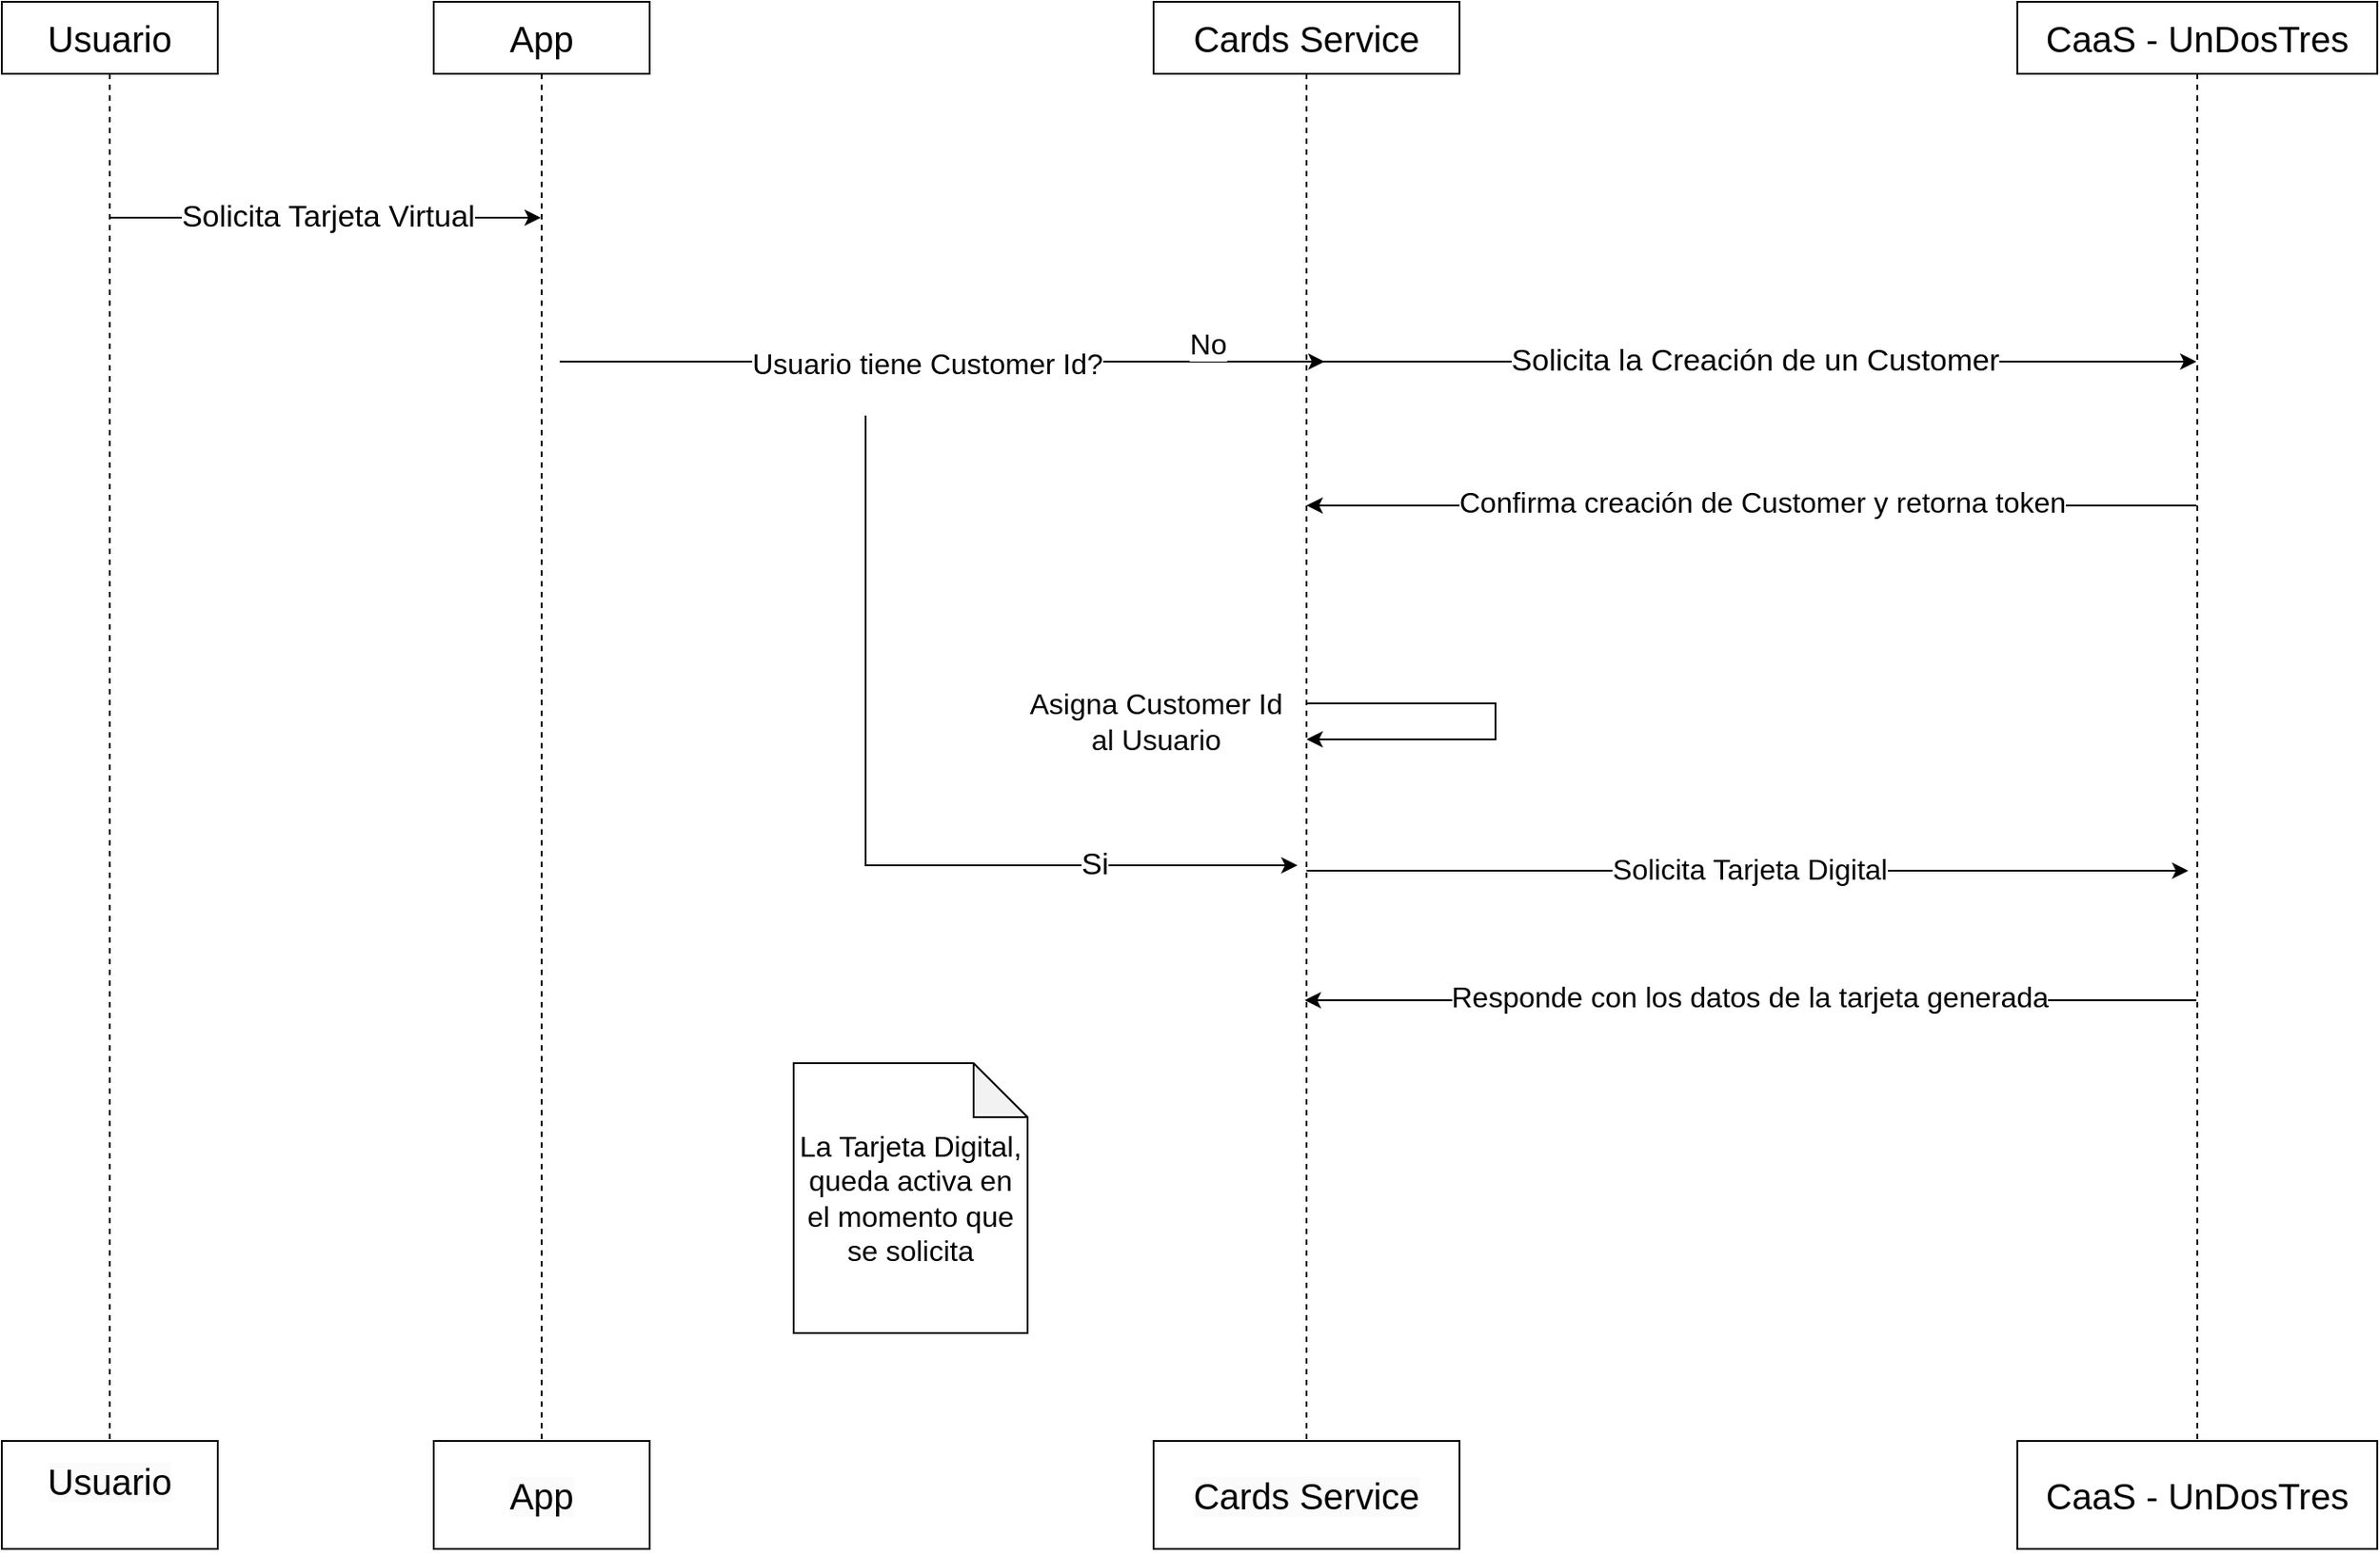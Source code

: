 <mxfile version="24.8.2">
  <diagram name="Page-1" id="2YBvvXClWsGukQMizWep">
    <mxGraphModel dx="1434" dy="784" grid="1" gridSize="10" guides="1" tooltips="1" connect="1" arrows="1" fold="1" page="1" pageScale="1" pageWidth="850" pageHeight="1100" math="0" shadow="0">
      <root>
        <mxCell id="0" />
        <mxCell id="1" parent="0" />
        <mxCell id="bn1ZQRTK-a2ZGec2qczR-10" style="edgeStyle=elbowEdgeStyle;rounded=0;orthogonalLoop=1;jettySize=auto;html=1;elbow=horizontal;curved=0;" edge="1" parent="1" source="aM9ryv3xv72pqoxQDRHE-1" target="bn1ZQRTK-a2ZGec2qczR-4">
          <mxGeometry relative="1" as="geometry">
            <Array as="points">
              <mxPoint x="220" y="160" />
            </Array>
          </mxGeometry>
        </mxCell>
        <mxCell id="bn1ZQRTK-a2ZGec2qczR-11" value="&lt;font style=&quot;font-size: 17px;&quot;&gt;Solicita Tarjeta Virtual&lt;/font&gt;" style="edgeLabel;html=1;align=center;verticalAlign=middle;resizable=0;points=[];" vertex="1" connectable="0" parent="bn1ZQRTK-a2ZGec2qczR-10">
          <mxGeometry x="-0.287" relative="1" as="geometry">
            <mxPoint x="35" as="offset" />
          </mxGeometry>
        </mxCell>
        <mxCell id="aM9ryv3xv72pqoxQDRHE-1" value="&lt;font style=&quot;font-size: 20px;&quot;&gt;Usuario&lt;/font&gt;" style="shape=umlLifeline;perimeter=lifelinePerimeter;whiteSpace=wrap;html=1;container=0;dropTarget=0;collapsible=0;recursiveResize=0;outlineConnect=0;portConstraint=eastwest;newEdgeStyle={&quot;edgeStyle&quot;:&quot;elbowEdgeStyle&quot;,&quot;elbow&quot;:&quot;vertical&quot;,&quot;curved&quot;:0,&quot;rounded&quot;:0};" parent="1" vertex="1">
          <mxGeometry x="40" y="40" width="120" height="800" as="geometry" />
        </mxCell>
        <mxCell id="bn1ZQRTK-a2ZGec2qczR-3" value="&#xa;&lt;span style=&quot;color: rgb(0, 0, 0); font-family: Helvetica; font-size: 20px; font-style: normal; font-variant-ligatures: normal; font-variant-caps: normal; font-weight: 400; letter-spacing: normal; orphans: 2; text-align: center; text-indent: 0px; text-transform: none; widows: 2; word-spacing: 0px; -webkit-text-stroke-width: 0px; white-space: normal; background-color: rgb(251, 251, 251); text-decoration-thickness: initial; text-decoration-style: initial; text-decoration-color: initial; display: inline !important; float: none;&quot;&gt;Usuario&lt;/span&gt;&#xa;&#xa;" style="rounded=0;whiteSpace=wrap;html=1;" vertex="1" parent="1">
          <mxGeometry x="40" y="840" width="120" height="60" as="geometry" />
        </mxCell>
        <mxCell id="bn1ZQRTK-a2ZGec2qczR-12" style="edgeStyle=elbowEdgeStyle;rounded=0;orthogonalLoop=1;jettySize=auto;html=1;elbow=vertical;curved=0;" edge="1" parent="1">
          <mxGeometry relative="1" as="geometry">
            <mxPoint x="350" y="240" as="sourcePoint" />
            <mxPoint x="775" y="240" as="targetPoint" />
            <Array as="points">
              <mxPoint x="570.5" y="240" />
            </Array>
          </mxGeometry>
        </mxCell>
        <mxCell id="bn1ZQRTK-a2ZGec2qczR-13" value="&lt;span style=&quot;font-size: 16px;&quot;&gt;Usuario tiene Customer Id?&lt;/span&gt;" style="edgeLabel;html=1;align=center;verticalAlign=middle;resizable=0;points=[];" vertex="1" connectable="0" parent="bn1ZQRTK-a2ZGec2qczR-12">
          <mxGeometry x="-0.217" y="-1" relative="1" as="geometry">
            <mxPoint x="37" as="offset" />
          </mxGeometry>
        </mxCell>
        <mxCell id="bn1ZQRTK-a2ZGec2qczR-24" value="&lt;font style=&quot;font-size: 16px;&quot;&gt;No&lt;/font&gt;" style="edgeLabel;html=1;align=center;verticalAlign=middle;resizable=0;points=[];" vertex="1" connectable="0" parent="bn1ZQRTK-a2ZGec2qczR-12">
          <mxGeometry x="0.692" y="-4" relative="1" as="geometry">
            <mxPoint y="-14" as="offset" />
          </mxGeometry>
        </mxCell>
        <mxCell id="bn1ZQRTK-a2ZGec2qczR-4" value="&lt;font style=&quot;font-size: 20px;&quot;&gt;App&lt;/font&gt;" style="shape=umlLifeline;perimeter=lifelinePerimeter;whiteSpace=wrap;html=1;container=0;dropTarget=0;collapsible=0;recursiveResize=0;outlineConnect=0;portConstraint=eastwest;newEdgeStyle={&quot;edgeStyle&quot;:&quot;elbowEdgeStyle&quot;,&quot;elbow&quot;:&quot;vertical&quot;,&quot;curved&quot;:0,&quot;rounded&quot;:0};" vertex="1" parent="1">
          <mxGeometry x="280" y="40" width="120" height="800" as="geometry" />
        </mxCell>
        <mxCell id="bn1ZQRTK-a2ZGec2qczR-5" value="&lt;br&gt;&lt;span style=&quot;color: rgb(0, 0, 0); font-family: Helvetica; font-size: 20px; font-style: normal; font-variant-ligatures: normal; font-variant-caps: normal; font-weight: 400; letter-spacing: normal; orphans: 2; text-align: center; text-indent: 0px; text-transform: none; widows: 2; word-spacing: 0px; -webkit-text-stroke-width: 0px; white-space: normal; background-color: rgb(251, 251, 251); text-decoration-thickness: initial; text-decoration-style: initial; text-decoration-color: initial; display: inline !important; float: none;&quot;&gt;App&lt;/span&gt;&lt;div&gt;&lt;br/&gt;&lt;/div&gt;" style="rounded=0;whiteSpace=wrap;html=1;" vertex="1" parent="1">
          <mxGeometry x="280" y="840" width="120" height="60" as="geometry" />
        </mxCell>
        <mxCell id="bn1ZQRTK-a2ZGec2qczR-14" style="edgeStyle=elbowEdgeStyle;rounded=0;orthogonalLoop=1;jettySize=auto;html=1;elbow=vertical;curved=0;" edge="1" parent="1" source="bn1ZQRTK-a2ZGec2qczR-6" target="bn1ZQRTK-a2ZGec2qczR-8">
          <mxGeometry relative="1" as="geometry">
            <Array as="points">
              <mxPoint x="930" y="240" />
            </Array>
          </mxGeometry>
        </mxCell>
        <mxCell id="bn1ZQRTK-a2ZGec2qczR-15" value="&lt;font style=&quot;font-size: 17px;&quot;&gt;Solicita la Creación de un Customer&lt;/font&gt;" style="edgeLabel;html=1;align=center;verticalAlign=middle;resizable=0;points=[];" vertex="1" connectable="0" parent="bn1ZQRTK-a2ZGec2qczR-14">
          <mxGeometry x="0.064" y="-3" relative="1" as="geometry">
            <mxPoint x="-14" y="-3" as="offset" />
          </mxGeometry>
        </mxCell>
        <mxCell id="bn1ZQRTK-a2ZGec2qczR-6" value="&lt;font style=&quot;font-size: 20px;&quot;&gt;Cards Service&lt;/font&gt;" style="shape=umlLifeline;perimeter=lifelinePerimeter;whiteSpace=wrap;html=1;container=0;dropTarget=0;collapsible=0;recursiveResize=0;outlineConnect=0;portConstraint=eastwest;newEdgeStyle={&quot;edgeStyle&quot;:&quot;elbowEdgeStyle&quot;,&quot;elbow&quot;:&quot;vertical&quot;,&quot;curved&quot;:0,&quot;rounded&quot;:0};" vertex="1" parent="1">
          <mxGeometry x="680" y="40" width="170" height="800" as="geometry" />
        </mxCell>
        <mxCell id="bn1ZQRTK-a2ZGec2qczR-7" value="&lt;br&gt;&lt;span style=&quot;color: rgb(0, 0, 0); font-family: Helvetica; font-size: 20px; font-style: normal; font-variant-ligatures: normal; font-variant-caps: normal; font-weight: 400; letter-spacing: normal; orphans: 2; text-align: center; text-indent: 0px; text-transform: none; widows: 2; word-spacing: 0px; -webkit-text-stroke-width: 0px; white-space: normal; background-color: rgb(251, 251, 251); text-decoration-thickness: initial; text-decoration-style: initial; text-decoration-color: initial; display: inline !important; float: none;&quot;&gt;Cards Service&lt;/span&gt;&lt;div&gt;&lt;br&gt;&lt;/div&gt;" style="rounded=0;whiteSpace=wrap;html=1;" vertex="1" parent="1">
          <mxGeometry x="680" y="840" width="170" height="60" as="geometry" />
        </mxCell>
        <mxCell id="bn1ZQRTK-a2ZGec2qczR-16" style="edgeStyle=elbowEdgeStyle;rounded=0;orthogonalLoop=1;jettySize=auto;html=1;elbow=horizontal;curved=0;" edge="1" parent="1" source="bn1ZQRTK-a2ZGec2qczR-8" target="bn1ZQRTK-a2ZGec2qczR-6">
          <mxGeometry relative="1" as="geometry">
            <Array as="points">
              <mxPoint x="940" y="320" />
            </Array>
          </mxGeometry>
        </mxCell>
        <mxCell id="bn1ZQRTK-a2ZGec2qczR-17" value="&lt;font style=&quot;font-size: 16px;&quot;&gt;Confirma creación de Customer y retorna token&lt;/font&gt;" style="edgeLabel;html=1;align=center;verticalAlign=middle;resizable=0;points=[];" vertex="1" connectable="0" parent="bn1ZQRTK-a2ZGec2qczR-16">
          <mxGeometry x="-0.117" y="-2" relative="1" as="geometry">
            <mxPoint x="-23" as="offset" />
          </mxGeometry>
        </mxCell>
        <mxCell id="bn1ZQRTK-a2ZGec2qczR-8" value="&lt;font style=&quot;font-size: 20px;&quot;&gt;CaaS - UnDosTres&lt;/font&gt;" style="shape=umlLifeline;perimeter=lifelinePerimeter;whiteSpace=wrap;html=1;container=0;dropTarget=0;collapsible=0;recursiveResize=0;outlineConnect=0;portConstraint=eastwest;newEdgeStyle={&quot;edgeStyle&quot;:&quot;elbowEdgeStyle&quot;,&quot;elbow&quot;:&quot;vertical&quot;,&quot;curved&quot;:0,&quot;rounded&quot;:0};" vertex="1" parent="1">
          <mxGeometry x="1160" y="40" width="200" height="800" as="geometry" />
        </mxCell>
        <mxCell id="bn1ZQRTK-a2ZGec2qczR-9" value="&lt;div&gt;&lt;span style=&quot;font-size: 20px;&quot;&gt;CaaS - UnDosTres&lt;/span&gt;&lt;/div&gt;" style="rounded=0;whiteSpace=wrap;html=1;" vertex="1" parent="1">
          <mxGeometry x="1160" y="840" width="200" height="60" as="geometry" />
        </mxCell>
        <mxCell id="bn1ZQRTK-a2ZGec2qczR-19" style="edgeStyle=elbowEdgeStyle;rounded=0;orthogonalLoop=1;jettySize=auto;html=1;elbow=vertical;curved=0;" edge="1" parent="1" source="bn1ZQRTK-a2ZGec2qczR-6" target="bn1ZQRTK-a2ZGec2qczR-6">
          <mxGeometry relative="1" as="geometry">
            <mxPoint x="820" y="427" as="sourcePoint" />
            <mxPoint x="820" y="447" as="targetPoint" />
            <Array as="points">
              <mxPoint x="760" y="387" />
            </Array>
          </mxGeometry>
        </mxCell>
        <mxCell id="bn1ZQRTK-a2ZGec2qczR-21" value="&lt;font style=&quot;font-size: 16px;&quot;&gt;Asigna Customer Id&lt;/font&gt;&lt;div&gt;&lt;font style=&quot;font-size: 16px;&quot;&gt;al Usuario&lt;/font&gt;&lt;/div&gt;" style="edgeLabel;html=1;align=center;verticalAlign=middle;resizable=0;points=[];" vertex="1" connectable="0" parent="bn1ZQRTK-a2ZGec2qczR-19">
          <mxGeometry x="0.398" y="1" relative="1" as="geometry">
            <mxPoint x="-153" y="-11" as="offset" />
          </mxGeometry>
        </mxCell>
        <mxCell id="bn1ZQRTK-a2ZGec2qczR-25" value="" style="endArrow=classic;html=1;rounded=0;" edge="1" parent="1">
          <mxGeometry width="50" height="50" relative="1" as="geometry">
            <mxPoint x="520" y="270" as="sourcePoint" />
            <mxPoint x="760" y="520" as="targetPoint" />
            <Array as="points">
              <mxPoint x="520" y="520" />
              <mxPoint x="760" y="520" />
            </Array>
          </mxGeometry>
        </mxCell>
        <mxCell id="bn1ZQRTK-a2ZGec2qczR-26" value="&lt;font style=&quot;font-size: 17px;&quot;&gt;Si&lt;/font&gt;" style="edgeLabel;html=1;align=center;verticalAlign=middle;resizable=0;points=[];" vertex="1" connectable="0" parent="bn1ZQRTK-a2ZGec2qczR-25">
          <mxGeometry x="0.444" y="4" relative="1" as="geometry">
            <mxPoint x="23" y="4" as="offset" />
          </mxGeometry>
        </mxCell>
        <mxCell id="bn1ZQRTK-a2ZGec2qczR-27" style="edgeStyle=elbowEdgeStyle;rounded=0;orthogonalLoop=1;jettySize=auto;html=1;elbow=vertical;curved=0;entryX=0.475;entryY=0.604;entryDx=0;entryDy=0;entryPerimeter=0;" edge="1" parent="1" source="bn1ZQRTK-a2ZGec2qczR-6" target="bn1ZQRTK-a2ZGec2qczR-8">
          <mxGeometry relative="1" as="geometry" />
        </mxCell>
        <mxCell id="bn1ZQRTK-a2ZGec2qczR-28" value="&lt;font style=&quot;font-size: 16px;&quot;&gt;Solicita Tarjeta Digital&lt;/font&gt;" style="edgeLabel;html=1;align=center;verticalAlign=middle;resizable=0;points=[];" vertex="1" connectable="0" parent="bn1ZQRTK-a2ZGec2qczR-27">
          <mxGeometry x="-0.167" y="1" relative="1" as="geometry">
            <mxPoint x="42" as="offset" />
          </mxGeometry>
        </mxCell>
        <mxCell id="bn1ZQRTK-a2ZGec2qczR-30" style="edgeStyle=elbowEdgeStyle;rounded=0;orthogonalLoop=1;jettySize=auto;html=1;elbow=vertical;curved=0;entryX=0.494;entryY=0.694;entryDx=0;entryDy=0;entryPerimeter=0;" edge="1" parent="1" source="bn1ZQRTK-a2ZGec2qczR-8" target="bn1ZQRTK-a2ZGec2qczR-6">
          <mxGeometry relative="1" as="geometry" />
        </mxCell>
        <mxCell id="bn1ZQRTK-a2ZGec2qczR-31" value="&lt;font style=&quot;font-size: 16px;&quot;&gt;Responde con los datos de la tarjeta generada&lt;/font&gt;" style="edgeLabel;html=1;align=center;verticalAlign=middle;resizable=0;points=[];" vertex="1" connectable="0" parent="bn1ZQRTK-a2ZGec2qczR-30">
          <mxGeometry x="0.12" y="-2" relative="1" as="geometry">
            <mxPoint x="29" as="offset" />
          </mxGeometry>
        </mxCell>
        <mxCell id="bn1ZQRTK-a2ZGec2qczR-33" value="&lt;font style=&quot;font-size: 16px;&quot;&gt;La Tarjeta Digital, queda activa en el momento que se solicita&lt;/font&gt;" style="shape=note;whiteSpace=wrap;html=1;backgroundOutline=1;darkOpacity=0.05;" vertex="1" parent="1">
          <mxGeometry x="480" y="630" width="130" height="150" as="geometry" />
        </mxCell>
      </root>
    </mxGraphModel>
  </diagram>
</mxfile>
